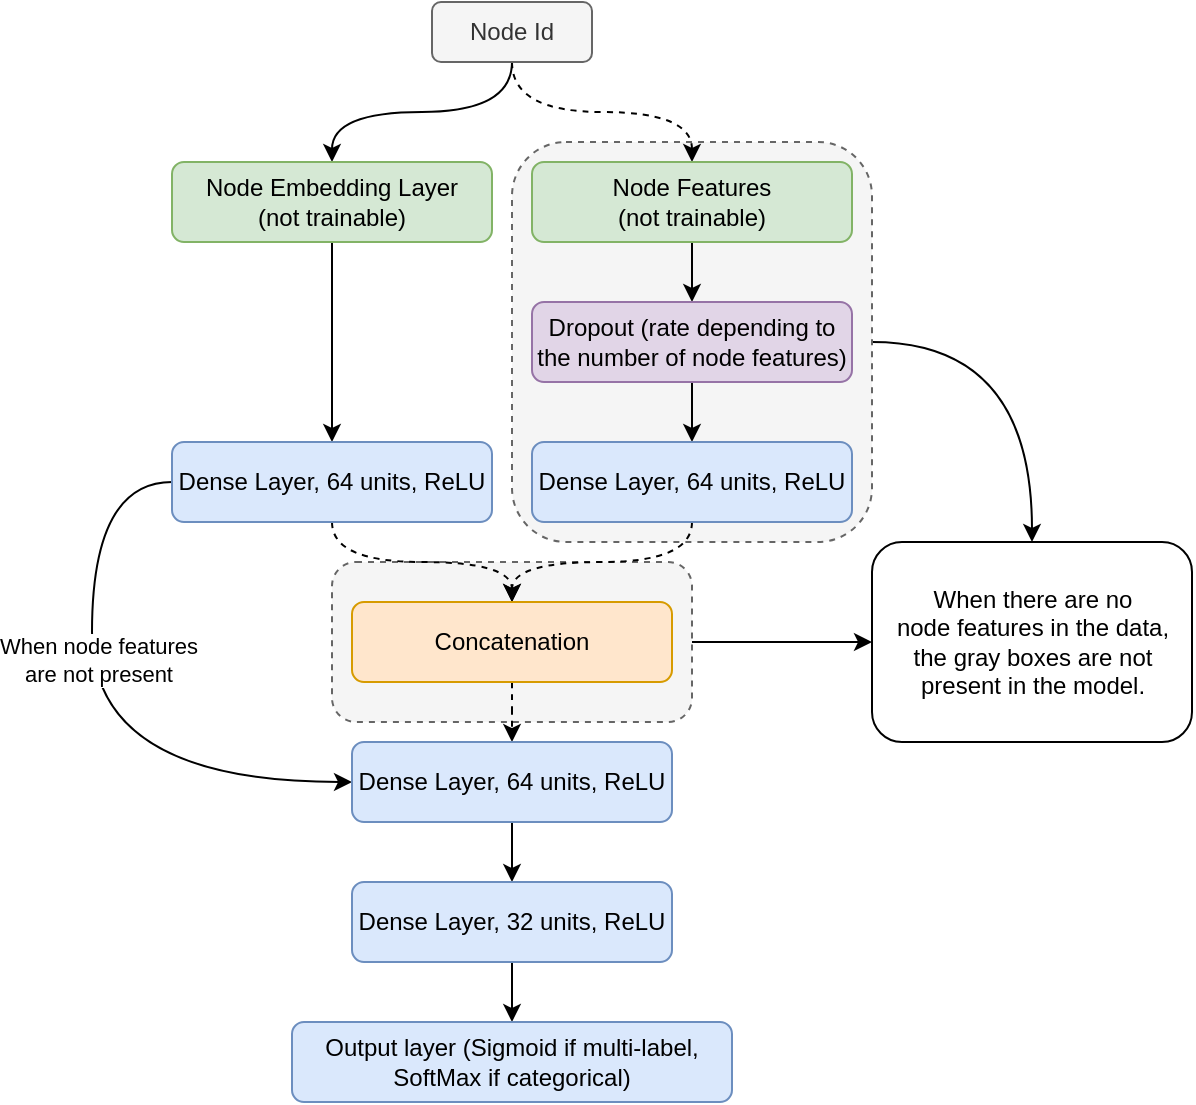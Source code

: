 <mxfile version="14.4.3" type="device"><diagram id="qOYDITdIqyvCGDNqiq3v" name="Pagina-1"><mxGraphModel dx="1298" dy="900" grid="1" gridSize="10" guides="1" tooltips="1" connect="1" arrows="1" fold="1" page="1" pageScale="1" pageWidth="827" pageHeight="1169" math="0" shadow="0"><root><mxCell id="0"/><mxCell id="1" parent="0"/><mxCell id="8aPNtc5sM1NhtbZIc1FQ-30" style="edgeStyle=orthogonalEdgeStyle;curved=1;rounded=0;orthogonalLoop=1;jettySize=auto;html=1;" edge="1" parent="1" source="8aPNtc5sM1NhtbZIc1FQ-28" target="8aPNtc5sM1NhtbZIc1FQ-29"><mxGeometry relative="1" as="geometry"/></mxCell><mxCell id="8aPNtc5sM1NhtbZIc1FQ-28" value="" style="rounded=1;whiteSpace=wrap;html=1;fillColor=#f5f5f5;strokeColor=#666666;fontColor=#333333;dashed=1;" vertex="1" parent="1"><mxGeometry x="200" y="480" width="180" height="80" as="geometry"/></mxCell><mxCell id="8aPNtc5sM1NhtbZIc1FQ-25" style="edgeStyle=orthogonalEdgeStyle;curved=1;rounded=0;orthogonalLoop=1;jettySize=auto;html=1;entryX=0.5;entryY=0;entryDx=0;entryDy=0;" edge="1" parent="1" source="8aPNtc5sM1NhtbZIc1FQ-24" target="8aPNtc5sM1NhtbZIc1FQ-29"><mxGeometry relative="1" as="geometry"><mxPoint x="510" y="370" as="targetPoint"/><Array as="points"><mxPoint x="550" y="370"/></Array></mxGeometry></mxCell><mxCell id="8aPNtc5sM1NhtbZIc1FQ-24" value="" style="rounded=1;whiteSpace=wrap;html=1;fillColor=#f5f5f5;strokeColor=#666666;fontColor=#333333;dashed=1;" vertex="1" parent="1"><mxGeometry x="290" y="270" width="180" height="200" as="geometry"/></mxCell><mxCell id="8aPNtc5sM1NhtbZIc1FQ-3" style="edgeStyle=orthogonalEdgeStyle;rounded=0;orthogonalLoop=1;jettySize=auto;html=1;curved=1;" edge="1" parent="1" source="8aPNtc5sM1NhtbZIc1FQ-1" target="8aPNtc5sM1NhtbZIc1FQ-2"><mxGeometry relative="1" as="geometry"/></mxCell><mxCell id="8aPNtc5sM1NhtbZIc1FQ-5" style="edgeStyle=orthogonalEdgeStyle;rounded=0;orthogonalLoop=1;jettySize=auto;html=1;curved=1;dashed=1;" edge="1" parent="1" source="8aPNtc5sM1NhtbZIc1FQ-1" target="8aPNtc5sM1NhtbZIc1FQ-4"><mxGeometry relative="1" as="geometry"/></mxCell><mxCell id="8aPNtc5sM1NhtbZIc1FQ-1" value="Node Id" style="rounded=1;whiteSpace=wrap;html=1;fillColor=#f5f5f5;strokeColor=#666666;fontColor=#333333;" vertex="1" parent="1"><mxGeometry x="250" y="200" width="80" height="30" as="geometry"/></mxCell><mxCell id="8aPNtc5sM1NhtbZIc1FQ-10" style="edgeStyle=orthogonalEdgeStyle;rounded=0;orthogonalLoop=1;jettySize=auto;html=1;curved=1;" edge="1" parent="1" source="8aPNtc5sM1NhtbZIc1FQ-2" target="8aPNtc5sM1NhtbZIc1FQ-9"><mxGeometry relative="1" as="geometry"/></mxCell><mxCell id="8aPNtc5sM1NhtbZIc1FQ-2" value="Node Embedding Layer&lt;br&gt;(not trainable)" style="rounded=1;whiteSpace=wrap;html=1;fillColor=#d5e8d4;strokeColor=#82b366;" vertex="1" parent="1"><mxGeometry x="120" y="280" width="160" height="40" as="geometry"/></mxCell><mxCell id="8aPNtc5sM1NhtbZIc1FQ-8" style="edgeStyle=orthogonalEdgeStyle;rounded=0;orthogonalLoop=1;jettySize=auto;html=1;curved=1;" edge="1" parent="1" source="8aPNtc5sM1NhtbZIc1FQ-4" target="8aPNtc5sM1NhtbZIc1FQ-7"><mxGeometry relative="1" as="geometry"/></mxCell><mxCell id="8aPNtc5sM1NhtbZIc1FQ-4" value="Node Features&lt;br&gt;(not trainable)" style="rounded=1;whiteSpace=wrap;html=1;fillColor=#d5e8d4;strokeColor=#82b366;" vertex="1" parent="1"><mxGeometry x="300" y="280" width="160" height="40" as="geometry"/></mxCell><mxCell id="8aPNtc5sM1NhtbZIc1FQ-12" style="edgeStyle=orthogonalEdgeStyle;rounded=0;orthogonalLoop=1;jettySize=auto;html=1;curved=1;" edge="1" parent="1" source="8aPNtc5sM1NhtbZIc1FQ-7" target="8aPNtc5sM1NhtbZIc1FQ-11"><mxGeometry relative="1" as="geometry"/></mxCell><mxCell id="8aPNtc5sM1NhtbZIc1FQ-7" value="Dropout (rate depending to the number of node features)" style="rounded=1;whiteSpace=wrap;html=1;fillColor=#e1d5e7;strokeColor=#9673a6;" vertex="1" parent="1"><mxGeometry x="300" y="350" width="160" height="40" as="geometry"/></mxCell><mxCell id="8aPNtc5sM1NhtbZIc1FQ-14" style="edgeStyle=orthogonalEdgeStyle;rounded=0;orthogonalLoop=1;jettySize=auto;html=1;curved=1;dashed=1;" edge="1" parent="1" source="8aPNtc5sM1NhtbZIc1FQ-9" target="8aPNtc5sM1NhtbZIc1FQ-13"><mxGeometry relative="1" as="geometry"/></mxCell><mxCell id="8aPNtc5sM1NhtbZIc1FQ-26" style="edgeStyle=orthogonalEdgeStyle;curved=1;rounded=0;orthogonalLoop=1;jettySize=auto;html=1;" edge="1" parent="1" source="8aPNtc5sM1NhtbZIc1FQ-9" target="8aPNtc5sM1NhtbZIc1FQ-16"><mxGeometry relative="1" as="geometry"><Array as="points"><mxPoint x="80" y="440"/><mxPoint x="80" y="590"/></Array></mxGeometry></mxCell><mxCell id="8aPNtc5sM1NhtbZIc1FQ-27" value="When node features&lt;br&gt;are not present" style="edgeLabel;html=1;align=center;verticalAlign=middle;resizable=0;points=[];" vertex="1" connectable="0" parent="8aPNtc5sM1NhtbZIc1FQ-26"><mxGeometry x="-0.194" y="3" relative="1" as="geometry"><mxPoint as="offset"/></mxGeometry></mxCell><mxCell id="8aPNtc5sM1NhtbZIc1FQ-9" value="Dense Layer, 64 units, ReLU" style="rounded=1;whiteSpace=wrap;html=1;fillColor=#dae8fc;strokeColor=#6c8ebf;" vertex="1" parent="1"><mxGeometry x="120" y="420" width="160" height="40" as="geometry"/></mxCell><mxCell id="8aPNtc5sM1NhtbZIc1FQ-15" style="edgeStyle=orthogonalEdgeStyle;rounded=0;orthogonalLoop=1;jettySize=auto;html=1;curved=1;dashed=1;" edge="1" parent="1" source="8aPNtc5sM1NhtbZIc1FQ-11" target="8aPNtc5sM1NhtbZIc1FQ-13"><mxGeometry relative="1" as="geometry"/></mxCell><mxCell id="8aPNtc5sM1NhtbZIc1FQ-11" value="Dense Layer, 64 units, ReLU" style="rounded=1;whiteSpace=wrap;html=1;fillColor=#dae8fc;strokeColor=#6c8ebf;" vertex="1" parent="1"><mxGeometry x="300" y="420" width="160" height="40" as="geometry"/></mxCell><mxCell id="8aPNtc5sM1NhtbZIc1FQ-17" style="edgeStyle=orthogonalEdgeStyle;rounded=0;orthogonalLoop=1;jettySize=auto;html=1;curved=1;dashed=1;" edge="1" parent="1" source="8aPNtc5sM1NhtbZIc1FQ-13" target="8aPNtc5sM1NhtbZIc1FQ-16"><mxGeometry relative="1" as="geometry"/></mxCell><mxCell id="8aPNtc5sM1NhtbZIc1FQ-13" value="Concatenation" style="rounded=1;whiteSpace=wrap;html=1;fillColor=#ffe6cc;strokeColor=#d79b00;" vertex="1" parent="1"><mxGeometry x="210" y="500" width="160" height="40" as="geometry"/></mxCell><mxCell id="8aPNtc5sM1NhtbZIc1FQ-19" style="edgeStyle=orthogonalEdgeStyle;rounded=0;orthogonalLoop=1;jettySize=auto;html=1;curved=1;" edge="1" parent="1" source="8aPNtc5sM1NhtbZIc1FQ-16" target="8aPNtc5sM1NhtbZIc1FQ-18"><mxGeometry relative="1" as="geometry"/></mxCell><mxCell id="8aPNtc5sM1NhtbZIc1FQ-16" value="Dense Layer, 64 units, ReLU" style="rounded=1;whiteSpace=wrap;html=1;fillColor=#dae8fc;strokeColor=#6c8ebf;" vertex="1" parent="1"><mxGeometry x="210" y="570" width="160" height="40" as="geometry"/></mxCell><mxCell id="8aPNtc5sM1NhtbZIc1FQ-21" style="edgeStyle=orthogonalEdgeStyle;rounded=0;orthogonalLoop=1;jettySize=auto;html=1;curved=1;" edge="1" parent="1" source="8aPNtc5sM1NhtbZIc1FQ-18" target="8aPNtc5sM1NhtbZIc1FQ-20"><mxGeometry relative="1" as="geometry"/></mxCell><mxCell id="8aPNtc5sM1NhtbZIc1FQ-18" value="Dense Layer, 32 units, ReLU" style="rounded=1;whiteSpace=wrap;html=1;fillColor=#dae8fc;strokeColor=#6c8ebf;" vertex="1" parent="1"><mxGeometry x="210" y="640" width="160" height="40" as="geometry"/></mxCell><mxCell id="8aPNtc5sM1NhtbZIc1FQ-20" value="Output layer (Sigmoid if multi-label, SoftMax if categorical)" style="rounded=1;whiteSpace=wrap;html=1;fillColor=#dae8fc;strokeColor=#6c8ebf;" vertex="1" parent="1"><mxGeometry x="180" y="710" width="220" height="40" as="geometry"/></mxCell><mxCell id="8aPNtc5sM1NhtbZIc1FQ-29" value="When there are no&lt;br&gt;node features in the data,&lt;br&gt;the gray boxes are not&lt;br&gt;present in the model." style="html=1;rounded=1;" vertex="1" parent="1"><mxGeometry x="470" y="470" width="160" height="100" as="geometry"/></mxCell></root></mxGraphModel></diagram></mxfile>